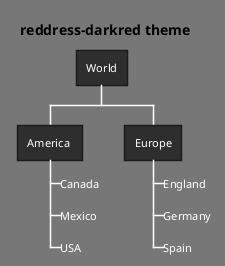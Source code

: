 ' Do not edit
' Theme Gallery
' autogenerated by script
'
@startwbs
!theme reddress-darkred
title reddress-darkred theme
* World
** America 
***_ Canada 
***_ Mexico
***_ USA
** Europe
***_  England
***_  Germany
***_  Spain
@endwbs
